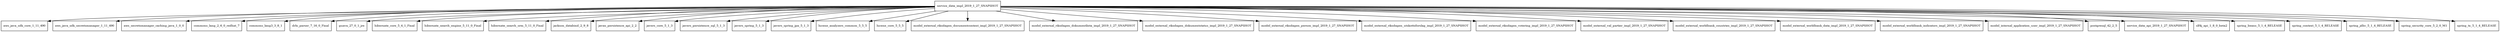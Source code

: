 digraph service_data_impl_2019_1_27_SNAPSHOT_dependencies {
  node [shape = box, fontsize=10.0];
  service_data_impl_2019_1_27_SNAPSHOT -> aws_java_sdk_core_1_11_490;
  service_data_impl_2019_1_27_SNAPSHOT -> aws_java_sdk_secretsmanager_1_11_490;
  service_data_impl_2019_1_27_SNAPSHOT -> aws_secretsmanager_caching_java_1_0_0;
  service_data_impl_2019_1_27_SNAPSHOT -> commons_lang_2_6_0_redhat_7;
  service_data_impl_2019_1_27_SNAPSHOT -> commons_lang3_3_8_1;
  service_data_impl_2019_1_27_SNAPSHOT -> drlx_parser_7_16_0_Final;
  service_data_impl_2019_1_27_SNAPSHOT -> guava_27_0_1_jre;
  service_data_impl_2019_1_27_SNAPSHOT -> hibernate_core_5_4_1_Final;
  service_data_impl_2019_1_27_SNAPSHOT -> hibernate_search_engine_5_11_0_Final;
  service_data_impl_2019_1_27_SNAPSHOT -> hibernate_search_orm_5_11_0_Final;
  service_data_impl_2019_1_27_SNAPSHOT -> jackson_databind_2_9_8;
  service_data_impl_2019_1_27_SNAPSHOT -> javax_persistence_api_2_2;
  service_data_impl_2019_1_27_SNAPSHOT -> javers_core_5_1_3;
  service_data_impl_2019_1_27_SNAPSHOT -> javers_persistence_sql_5_1_3;
  service_data_impl_2019_1_27_SNAPSHOT -> javers_spring_5_1_3;
  service_data_impl_2019_1_27_SNAPSHOT -> javers_spring_jpa_5_1_3;
  service_data_impl_2019_1_27_SNAPSHOT -> lucene_analyzers_common_5_5_5;
  service_data_impl_2019_1_27_SNAPSHOT -> lucene_core_5_5_5;
  service_data_impl_2019_1_27_SNAPSHOT -> model_external_riksdagen_documentcontent_impl_2019_1_27_SNAPSHOT;
  service_data_impl_2019_1_27_SNAPSHOT -> model_external_riksdagen_dokumentlista_impl_2019_1_27_SNAPSHOT;
  service_data_impl_2019_1_27_SNAPSHOT -> model_external_riksdagen_dokumentstatus_impl_2019_1_27_SNAPSHOT;
  service_data_impl_2019_1_27_SNAPSHOT -> model_external_riksdagen_person_impl_2019_1_27_SNAPSHOT;
  service_data_impl_2019_1_27_SNAPSHOT -> model_external_riksdagen_utskottsforslag_impl_2019_1_27_SNAPSHOT;
  service_data_impl_2019_1_27_SNAPSHOT -> model_external_riksdagen_votering_impl_2019_1_27_SNAPSHOT;
  service_data_impl_2019_1_27_SNAPSHOT -> model_external_val_partier_impl_2019_1_27_SNAPSHOT;
  service_data_impl_2019_1_27_SNAPSHOT -> model_external_worldbank_countries_impl_2019_1_27_SNAPSHOT;
  service_data_impl_2019_1_27_SNAPSHOT -> model_external_worldbank_data_impl_2019_1_27_SNAPSHOT;
  service_data_impl_2019_1_27_SNAPSHOT -> model_external_worldbank_indicators_impl_2019_1_27_SNAPSHOT;
  service_data_impl_2019_1_27_SNAPSHOT -> model_internal_application_user_impl_2019_1_27_SNAPSHOT;
  service_data_impl_2019_1_27_SNAPSHOT -> postgresql_42_2_5;
  service_data_impl_2019_1_27_SNAPSHOT -> service_data_api_2019_1_27_SNAPSHOT;
  service_data_impl_2019_1_27_SNAPSHOT -> slf4j_api_1_8_0_beta2;
  service_data_impl_2019_1_27_SNAPSHOT -> spring_beans_5_1_4_RELEASE;
  service_data_impl_2019_1_27_SNAPSHOT -> spring_context_5_1_4_RELEASE;
  service_data_impl_2019_1_27_SNAPSHOT -> spring_jdbc_5_1_4_RELEASE;
  service_data_impl_2019_1_27_SNAPSHOT -> spring_security_core_5_2_0_M1;
  service_data_impl_2019_1_27_SNAPSHOT -> spring_tx_5_1_4_RELEASE;
}
